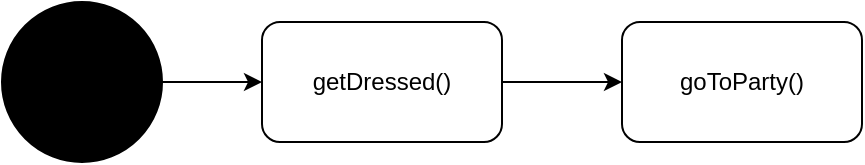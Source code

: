 <mxfile version="20.8.13" type="github">
  <diagram name="Seite-1" id="kDQ1YSrSx2T5lFSh3bFP">
    <mxGraphModel dx="792" dy="781" grid="1" gridSize="10" guides="1" tooltips="1" connect="1" arrows="1" fold="1" page="1" pageScale="1" pageWidth="827" pageHeight="1169" math="0" shadow="0">
      <root>
        <mxCell id="0" />
        <mxCell id="1" parent="0" />
        <mxCell id="CxbOAbyMZpuOM8MBbK7M-26" value="" style="ellipse;whiteSpace=wrap;html=1;aspect=fixed;strokeColor=#000000;fillColor=#000000;" vertex="1" parent="1">
          <mxGeometry x="10" y="10" width="80" height="80" as="geometry" />
        </mxCell>
        <mxCell id="CxbOAbyMZpuOM8MBbK7M-30" style="edgeStyle=orthogonalEdgeStyle;rounded=0;orthogonalLoop=1;jettySize=auto;html=1;exitX=1;exitY=0.5;exitDx=0;exitDy=0;" edge="1" parent="1" source="CxbOAbyMZpuOM8MBbK7M-27" target="CxbOAbyMZpuOM8MBbK7M-29">
          <mxGeometry relative="1" as="geometry" />
        </mxCell>
        <mxCell id="CxbOAbyMZpuOM8MBbK7M-27" value="getDressed()" style="rounded=1;whiteSpace=wrap;html=1;strokeColor=#000000;fillColor=#FFFFFF;" vertex="1" parent="1">
          <mxGeometry x="140" y="20" width="120" height="60" as="geometry" />
        </mxCell>
        <mxCell id="CxbOAbyMZpuOM8MBbK7M-28" value="" style="endArrow=classic;html=1;rounded=0;exitX=1;exitY=0.5;exitDx=0;exitDy=0;entryX=0;entryY=0.5;entryDx=0;entryDy=0;" edge="1" parent="1" source="CxbOAbyMZpuOM8MBbK7M-26" target="CxbOAbyMZpuOM8MBbK7M-27">
          <mxGeometry width="50" height="50" relative="1" as="geometry">
            <mxPoint x="360" y="370" as="sourcePoint" />
            <mxPoint x="410" y="320" as="targetPoint" />
          </mxGeometry>
        </mxCell>
        <mxCell id="CxbOAbyMZpuOM8MBbK7M-29" value="&lt;div&gt;goToParty()&lt;/div&gt;" style="rounded=1;whiteSpace=wrap;html=1;strokeColor=#000000;fillColor=#FFFFFF;" vertex="1" parent="1">
          <mxGeometry x="320" y="20" width="120" height="60" as="geometry" />
        </mxCell>
      </root>
    </mxGraphModel>
  </diagram>
</mxfile>
